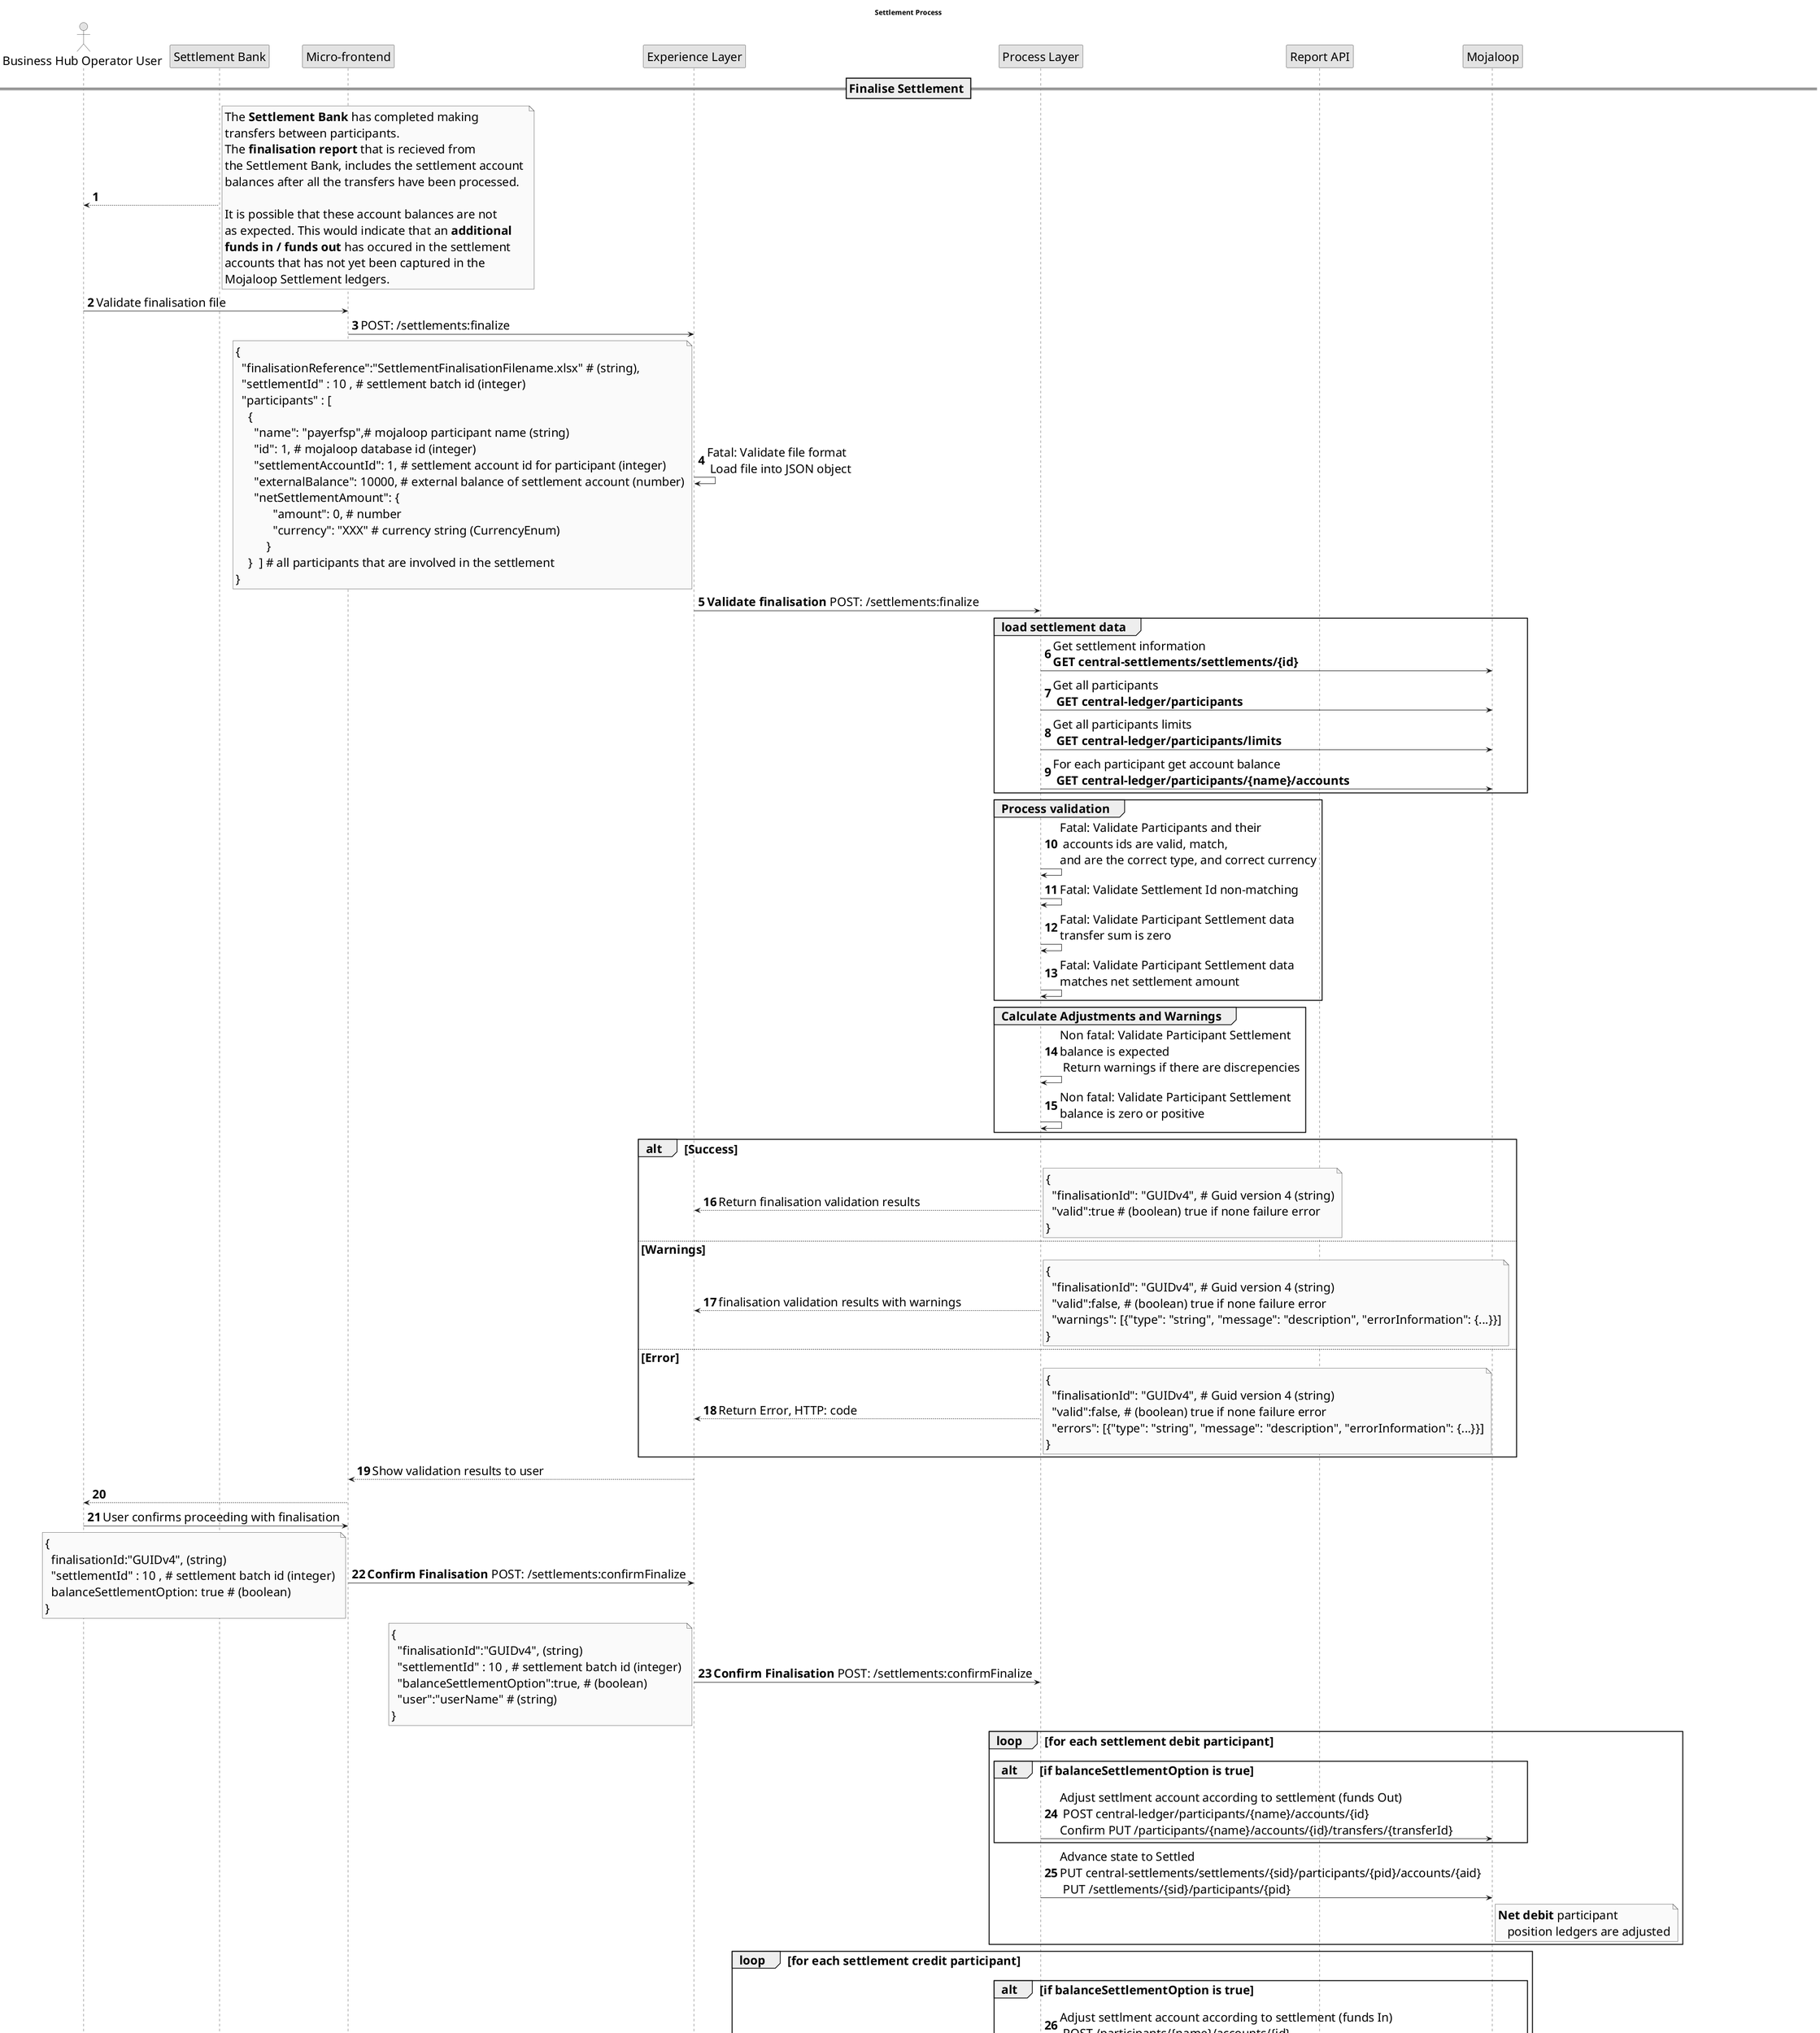 @startuml settlementFinalisationErrorCases
skinparam activityFontSize 4
skinparam activityDiamondFontSize 30
skinparam activityArrowFontSize 24
skinparam defaultFontSize 24
skinparam noteFontSize 24
skinparam monochrome true
autonumber

title Settlement Process

actor "Business Hub Operator User" as bu

participant "Settlement Bank" as sbank
participant "Micro-frontend" as ui
participant "Experience Layer" as el
participant "Process Layer" as pl
participant "Report API" as report
participant "Mojaloop" as moja


== Finalise Settlement ==
sbank-->bu: 
note right
The **Settlement Bank** has completed making
transfers between participants.
The **finalisation report** that is recieved from 
the Settlement Bank, includes the settlement account 
balances after all the transfers have been processed.

It is possible that these account balances are not
as expected. This would indicate that an **additional** 
**funds in / funds out** has occured in the settlement 
accounts that has not yet been captured in the 
Mojaloop Settlement ledgers.
end note
bu -> ui: Validate finalisation file
ui -> el: POST: /settlements:finalize
el -> el: Fatal: Validate file format \n Load file into JSON object
note left 
{
  "finalisationReference":"SettlementFinalisationFilename.xlsx" # (string),
  "settlementId" : 10 , # settlement batch id (integer) 
  "participants" : [
    { 
      "name": "payerfsp",# mojaloop participant name (string) 
      "id": 1, # mojaloop database id (integer)
      "settlementAccountId": 1, # settlement account id for participant (integer)
      "externalBalance": 10000, # external balance of settlement account (number)
      "netSettlementAmount": {
            "amount": 0, # number
            "currency": "XXX" # currency string (CurrencyEnum)
          }
    }  ] # all participants that are involved in the settlement
}
end note

el -> pl: **Validate finalisation** POST: /settlements:finalize
group load settlement data
pl->moja: Get settlement information \n**GET central-settlements/settlements/{id}**
pl->moja: Get all participants\n **GET central-ledger/participants**
pl->moja: Get all participants limits\n **GET central-ledger/participants/limits**
pl->moja: For each participant get account balance\n **GET central-ledger/participants/{name}/accounts**
end
group Process validation 
pl -> pl: Fatal: Validate Participants and their \n accounts ids are valid, match, \nand are the correct type, and correct currency
pl -> pl: Fatal: Validate Settlement Id non-matching
pl -> pl: Fatal: Validate Participant Settlement data \ntransfer sum is zero
pl -> pl: Fatal: Validate Participant Settlement data \nmatches net settlement amount
end
group Calculate Adjustments and Warnings
pl -> pl: Non fatal: Validate Participant Settlement \nbalance is expected \n Return warnings if there are discrepencies
pl -> pl: Non fatal: Validate Participant Settlement \nbalance is zero or positive
end
alt Success 
  pl--> el: Return finalisation validation results
  note right
    {
      "finalisationId": "GUIDv4", # Guid version 4 (string)
      "valid":true # (boolean) true if none failure error
    }
  end note
else Warnings
  pl--> el: finalisation validation results with warnings
  note right
  {
    "finalisationId": "GUIDv4", # Guid version 4 (string)
    "valid":false, # (boolean) true if none failure error
    "warnings": [{"type": "string", "message": "description", "errorInformation": {...}}]
  }
  end note
else Error 
  pl--> el: Return Error, HTTP: code
  note right
  {
    "finalisationId": "GUIDv4", # Guid version 4 (string)
    "valid":false, # (boolean) true if none failure error
    "errors": [{"type": "string", "message": "description", "errorInformation": {...}}]
  }
  end note
end
el--> ui: Show validation results to user
ui--> bu: 

bu -> ui: User confirms proceeding with finalisation
ui -> el: **Confirm Finalisation** POST: /settlements:confirmFinalize
note left
{
  finalisationId:"GUIDv4", (string)
  "settlementId" : 10 , # settlement batch id (integer) 
  balanceSettlementOption: true # (boolean)
}
end note
el -> pl: **Confirm Finalisation** POST: /settlements:confirmFinalize
note left
{
  "finalisationId":"GUIDv4", (string)
  "settlementId" : 10 , # settlement batch id (integer) 
  "balanceSettlementOption":true, # (boolean)
  "user":"userName" # (string)
}
end note

loop for each settlement debit participant
' pl->moja: [Remove if Liquidity adjustment includes settlement account check]\nadjust ndc: PUT /participants/{name}/limits
alt if balanceSettlementOption is true 
pl->moja: Adjust settlment account according to settlement (funds Out)\n POST central-ledger/participants/{name}/accounts/{id}\nConfirm PUT /participants/{name}/accounts/{id}/transfers/{transferId}
end

pl->moja: Advance state to Settled\nPUT central-settlements/settlements/{sid}/participants/{pid}/accounts/{aid} \n PUT /settlements/{sid}/participants/{pid}
note right moja
**Net debit** participant 
   position ledgers are adjusted
end note

end loop
loop for each settlement credit participant
' pl->moja: [Remove if Liquidity adjustment includes settlement account check]\n adjust ndc: PUT /participants/{name}/limits
alt if balanceSettlementOption is true 
pl->moja: Adjust settlment account according to settlement (funds In)\n POST /participants/{name}/accounts/{id}
end
note left pl
  reason: "Settlement Finanisation"
  extension list: 
    [ { 'key'='user', 'value'='username'},
      { 'key'='reference', 'value'='finalisatonReference'} ]
end note
pl->moja: Advance state to Settled\nPUT central-settlements/settlements/{sid}/participants/{pid}/accounts/{aid} \n PUT /settlements/{sid}/participants/{pid}
end loop
alt if balanceSettlementOption is true 
loop For each participant rebalance Settlement account  
pl->moja: Get latest balance \n **GET central-ledger/participants/{name}/accounts**
pl->moja: if < actual balance then\n increase balance (funds In)\n POST central-ledger/participants/{name}/accounts/{id}
pl->moja: if > actual balance then\n decrease balance (funds Out)\n POST central-ledger/participants/{name}/accounts/{id}\nConfirm PUT /participants/{name}/accounts/{id}/transfers/{transferId}
note left pl
  reason: "Settlement Rebalance"
  extension list: 
    [ { 'key'='user', 'value'='username'},
      { 'key'='reference', 'value'='finalisatonReference'} ]
end note
pl->moja: Confirm correct balance\n **GET central-ledger/participants/{name}/accounts**
end 
end

alt Success
  pl-->el: Response success, HTTP: 200
  note right 
    {
      "state": "string",
      "participants" : [
      { 
        "name": "payerfsp",# mojaloop participant name (string) 
        "id": 1, # mojaloop database id (integer)
        "settlementAccountId": 1 # settlement account id for participant (integer)
      }]
    }
  end note
else Processing Error 
  pl-->el: Return Error, HTTP: code
  note right 
  {
    "state": "string",
    "participants" : [
    { 
      "name": "payerfsp",# mojaloop participant name (string) 
      "id": 1, # mojaloop database id (integer)
      "settlementAccountId": 1, # settlement account id for participant (integer)
      "errors": [{"type": "string", "message": "description", "errorInformation": {...}}] # errorInformation std fspiop error information object
    }]
  }
  end note
else Validation Error 
  pl-->el: Return Error, HTTP: code
  note right 
    {"type": "string", "message": "description", "errorInformation": {...}} # errorInformation std fspiop error information object
  end note
end
el-->ui: Settlement \n Process \n Completed (Update settlement Status or display errors)

@enduml